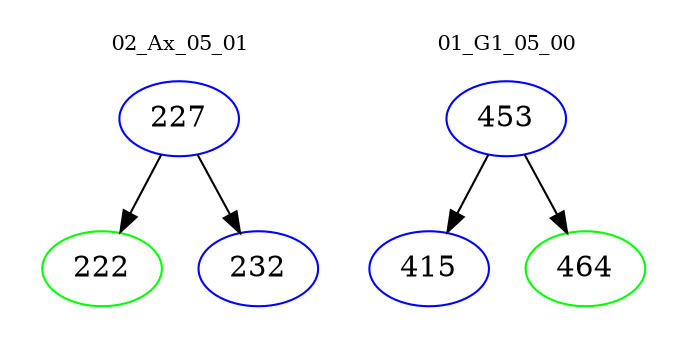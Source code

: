 digraph{
subgraph cluster_0 {
color = white
label = "02_Ax_05_01";
fontsize=10;
T0_227 [label="227", color="blue"]
T0_227 -> T0_222 [color="black"]
T0_222 [label="222", color="green"]
T0_227 -> T0_232 [color="black"]
T0_232 [label="232", color="blue"]
}
subgraph cluster_1 {
color = white
label = "01_G1_05_00";
fontsize=10;
T1_453 [label="453", color="blue"]
T1_453 -> T1_415 [color="black"]
T1_415 [label="415", color="blue"]
T1_453 -> T1_464 [color="black"]
T1_464 [label="464", color="green"]
}
}
